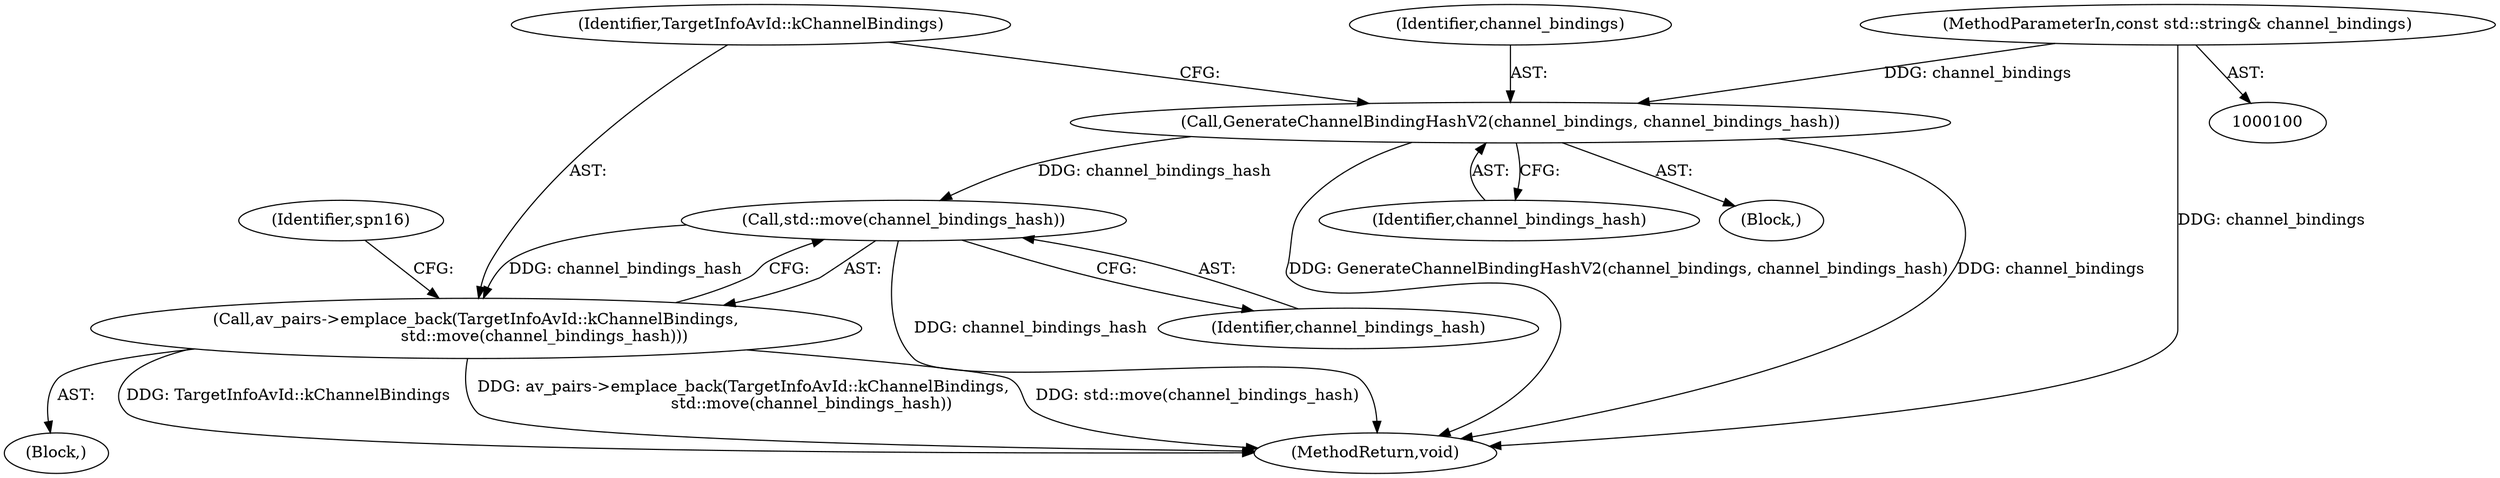digraph "0_Chrome_9cfe470d793da6e09b966d435c8fa2ba1625d5fe_2@API" {
"1000202" [label="(Call,std::move(channel_bindings_hash))"];
"1000197" [label="(Call,GenerateChannelBindingHashV2(channel_bindings, channel_bindings_hash))"];
"1000103" [label="(MethodParameterIn,const std::string& channel_bindings)"];
"1000200" [label="(Call,av_pairs->emplace_back(TargetInfoAvId::kChannelBindings,\n                           std::move(channel_bindings_hash)))"];
"1000199" [label="(Identifier,channel_bindings_hash)"];
"1000203" [label="(Identifier,channel_bindings_hash)"];
"1000200" [label="(Call,av_pairs->emplace_back(TargetInfoAvId::kChannelBindings,\n                           std::move(channel_bindings_hash)))"];
"1000206" [label="(Identifier,spn16)"];
"1000198" [label="(Identifier,channel_bindings)"];
"1000201" [label="(Identifier,TargetInfoAvId::kChannelBindings)"];
"1000103" [label="(MethodParameterIn,const std::string& channel_bindings)"];
"1000191" [label="(Block,)"];
"1000197" [label="(Call,GenerateChannelBindingHashV2(channel_bindings, channel_bindings_hash))"];
"1000196" [label="(Block,)"];
"1000202" [label="(Call,std::move(channel_bindings_hash))"];
"1000238" [label="(MethodReturn,void)"];
"1000202" -> "1000200"  [label="AST: "];
"1000202" -> "1000203"  [label="CFG: "];
"1000203" -> "1000202"  [label="AST: "];
"1000200" -> "1000202"  [label="CFG: "];
"1000202" -> "1000238"  [label="DDG: channel_bindings_hash"];
"1000202" -> "1000200"  [label="DDG: channel_bindings_hash"];
"1000197" -> "1000202"  [label="DDG: channel_bindings_hash"];
"1000197" -> "1000196"  [label="AST: "];
"1000197" -> "1000199"  [label="CFG: "];
"1000198" -> "1000197"  [label="AST: "];
"1000199" -> "1000197"  [label="AST: "];
"1000201" -> "1000197"  [label="CFG: "];
"1000197" -> "1000238"  [label="DDG: GenerateChannelBindingHashV2(channel_bindings, channel_bindings_hash)"];
"1000197" -> "1000238"  [label="DDG: channel_bindings"];
"1000103" -> "1000197"  [label="DDG: channel_bindings"];
"1000103" -> "1000100"  [label="AST: "];
"1000103" -> "1000238"  [label="DDG: channel_bindings"];
"1000200" -> "1000191"  [label="AST: "];
"1000201" -> "1000200"  [label="AST: "];
"1000206" -> "1000200"  [label="CFG: "];
"1000200" -> "1000238"  [label="DDG: TargetInfoAvId::kChannelBindings"];
"1000200" -> "1000238"  [label="DDG: av_pairs->emplace_back(TargetInfoAvId::kChannelBindings,\n                           std::move(channel_bindings_hash))"];
"1000200" -> "1000238"  [label="DDG: std::move(channel_bindings_hash)"];
}
